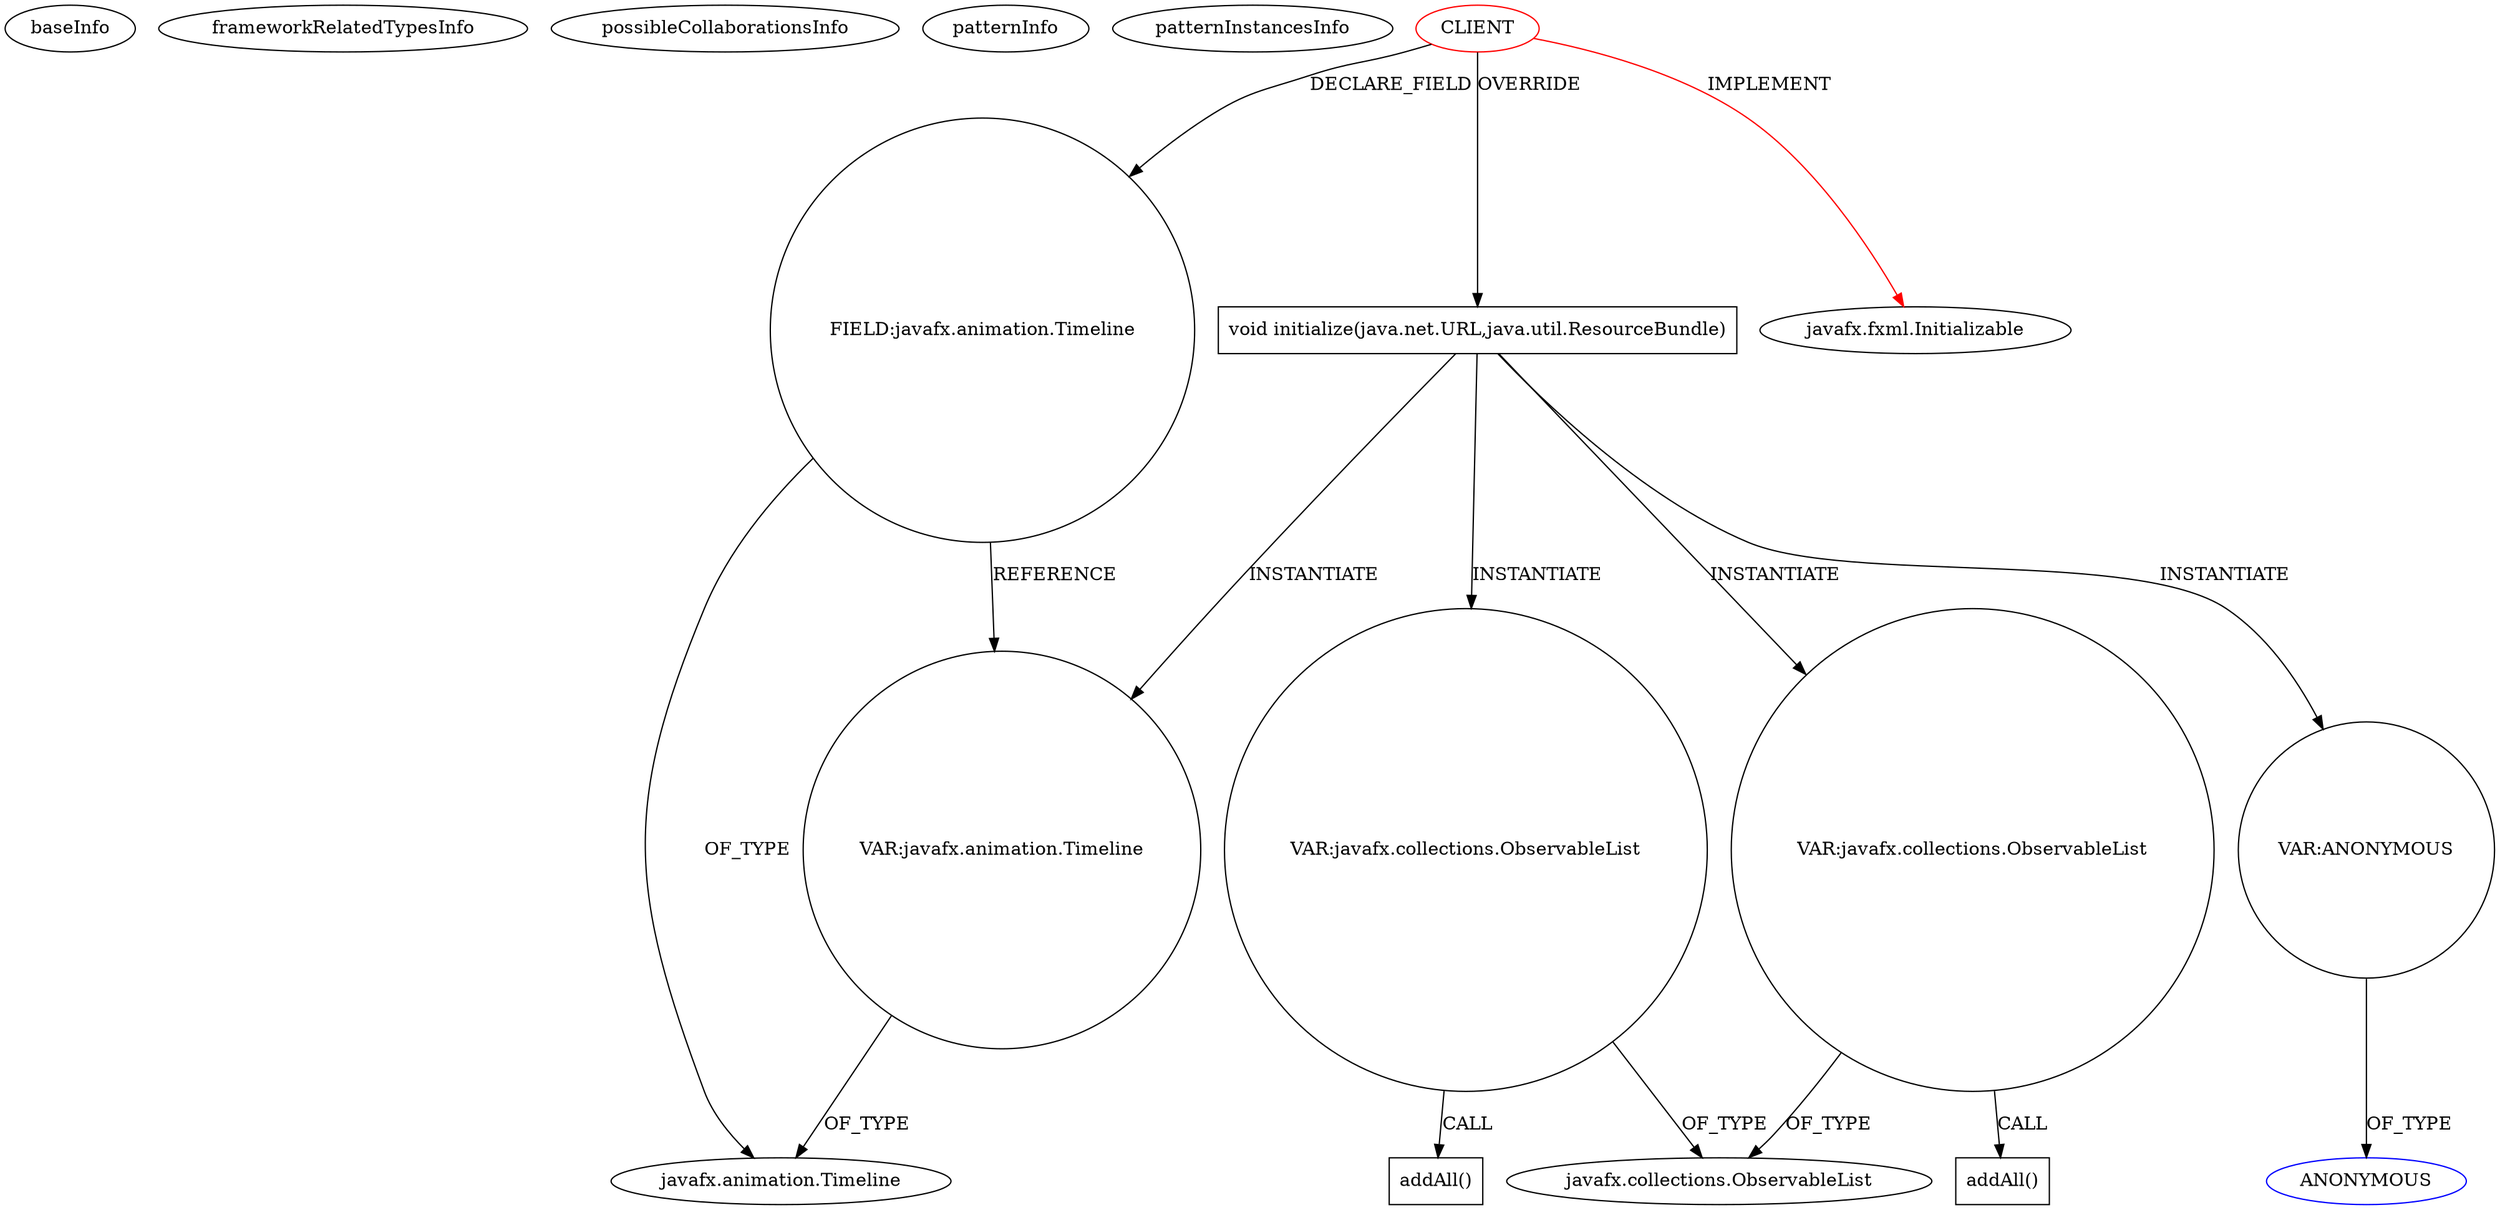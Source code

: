 digraph {
baseInfo[graphId=1773,category="pattern",isAnonymous=false,possibleRelation=false]
frameworkRelatedTypesInfo[0="javafx.fxml.Initializable"]
possibleCollaborationsInfo[]
patternInfo[frequency=2.0,patternRootClient=0]
patternInstancesInfo[0="geyrix57-Proyecto_1_Bases~/geyrix57-Proyecto_1_Bases/Proyecto_1_Bases-master/src/Control/ControlLog.java~ControlLog~2710",1="geyrix57-Proyecto_1_Bases~/geyrix57-Proyecto_1_Bases/Proyecto_1_Bases-master/src/Control/ControlSGA.java~ControlSGA~2701"]
38[label="FIELD:javafx.animation.Timeline",vertexType="FIELD_DECLARATION",isFrameworkType=false,shape=circle]
44[label="VAR:javafx.animation.Timeline",vertexType="VARIABLE_EXPRESION",isFrameworkType=false,shape=circle]
40[label="void initialize(java.net.URL,java.util.ResourceBundle)",vertexType="OVERRIDING_METHOD_DECLARATION",isFrameworkType=false,shape=box]
0[label="CLIENT",vertexType="ROOT_CLIENT_CLASS_DECLARATION",isFrameworkType=false,color=red]
39[label="javafx.animation.Timeline",vertexType="FRAMEWORK_CLASS_TYPE",isFrameworkType=false]
172[label="VAR:ANONYMOUS",vertexType="VARIABLE_EXPRESION",isFrameworkType=false,shape=circle]
173[label="ANONYMOUS",vertexType="REFERENCE_ANONYMOUS_DECLARATION",isFrameworkType=false,color=blue]
1[label="javafx.fxml.Initializable",vertexType="FRAMEWORK_INTERFACE_TYPE",isFrameworkType=false]
272[label="VAR:javafx.collections.ObservableList",vertexType="VARIABLE_EXPRESION",isFrameworkType=false,shape=circle]
23[label="javafx.collections.ObservableList",vertexType="FRAMEWORK_INTERFACE_TYPE",isFrameworkType=false]
201[label="VAR:javafx.collections.ObservableList",vertexType="VARIABLE_EXPRESION",isFrameworkType=false,shape=circle]
273[label="addAll()",vertexType="INSIDE_CALL",isFrameworkType=false,shape=box]
202[label="addAll()",vertexType="INSIDE_CALL",isFrameworkType=false,shape=box]
40->44[label="INSTANTIATE"]
272->23[label="OF_TYPE"]
40->272[label="INSTANTIATE"]
40->172[label="INSTANTIATE"]
272->273[label="CALL"]
44->39[label="OF_TYPE"]
38->39[label="OF_TYPE"]
0->1[label="IMPLEMENT",color=red]
0->40[label="OVERRIDE"]
40->201[label="INSTANTIATE"]
172->173[label="OF_TYPE"]
201->23[label="OF_TYPE"]
38->44[label="REFERENCE"]
0->38[label="DECLARE_FIELD"]
201->202[label="CALL"]
}
